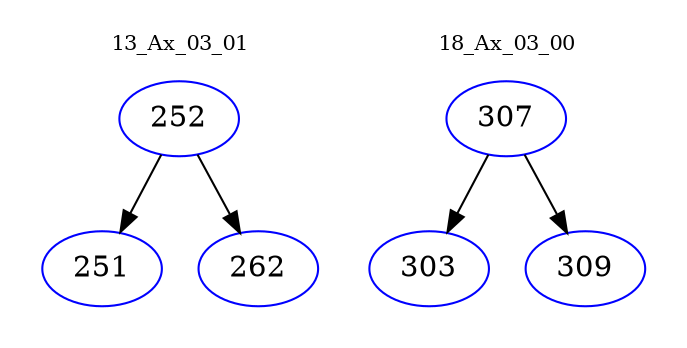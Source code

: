 digraph{
subgraph cluster_0 {
color = white
label = "13_Ax_03_01";
fontsize=10;
T0_252 [label="252", color="blue"]
T0_252 -> T0_251 [color="black"]
T0_251 [label="251", color="blue"]
T0_252 -> T0_262 [color="black"]
T0_262 [label="262", color="blue"]
}
subgraph cluster_1 {
color = white
label = "18_Ax_03_00";
fontsize=10;
T1_307 [label="307", color="blue"]
T1_307 -> T1_303 [color="black"]
T1_303 [label="303", color="blue"]
T1_307 -> T1_309 [color="black"]
T1_309 [label="309", color="blue"]
}
}
